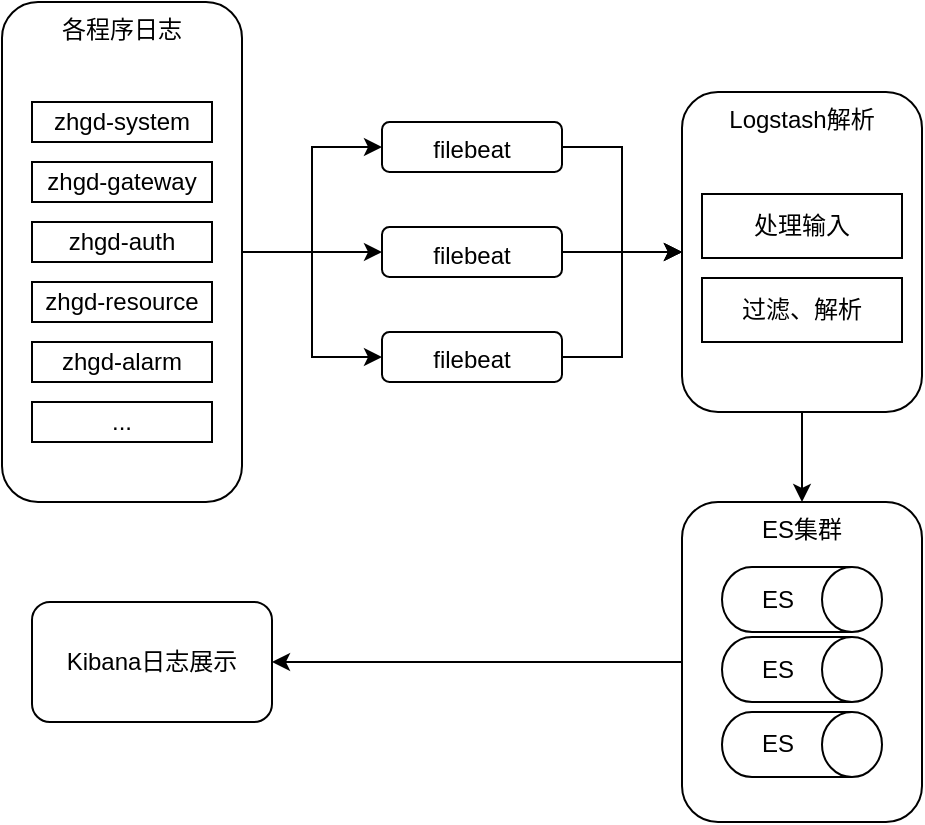 <mxfile version="21.1.1" type="github">
  <diagram id="C5RBs43oDa-KdzZeNtuy" name="Page-1">
    <mxGraphModel dx="1434" dy="792" grid="1" gridSize="10" guides="1" tooltips="1" connect="1" arrows="1" fold="1" page="1" pageScale="1" pageWidth="827" pageHeight="1169" math="0" shadow="0">
      <root>
        <mxCell id="WIyWlLk6GJQsqaUBKTNV-0" />
        <mxCell id="WIyWlLk6GJQsqaUBKTNV-1" parent="WIyWlLk6GJQsqaUBKTNV-0" />
        <mxCell id="OsXRu5IHjc4yldnsyBO6-8" value="" style="edgeStyle=orthogonalEdgeStyle;rounded=0;orthogonalLoop=1;jettySize=auto;html=1;" edge="1" parent="WIyWlLk6GJQsqaUBKTNV-1" source="OsXRu5IHjc4yldnsyBO6-0" target="OsXRu5IHjc4yldnsyBO6-7">
          <mxGeometry relative="1" as="geometry" />
        </mxCell>
        <mxCell id="OsXRu5IHjc4yldnsyBO6-10" value="" style="edgeStyle=orthogonalEdgeStyle;rounded=0;orthogonalLoop=1;jettySize=auto;html=1;" edge="1" parent="WIyWlLk6GJQsqaUBKTNV-1" source="OsXRu5IHjc4yldnsyBO6-0">
          <mxGeometry relative="1" as="geometry">
            <mxPoint x="270" y="295" as="targetPoint" />
          </mxGeometry>
        </mxCell>
        <mxCell id="OsXRu5IHjc4yldnsyBO6-15" style="edgeStyle=orthogonalEdgeStyle;rounded=0;orthogonalLoop=1;jettySize=auto;html=1;entryX=0;entryY=0.5;entryDx=0;entryDy=0;" edge="1" parent="WIyWlLk6GJQsqaUBKTNV-1" source="OsXRu5IHjc4yldnsyBO6-0" target="OsXRu5IHjc4yldnsyBO6-13">
          <mxGeometry relative="1" as="geometry" />
        </mxCell>
        <mxCell id="OsXRu5IHjc4yldnsyBO6-0" value="各程序日志" style="rounded=1;whiteSpace=wrap;html=1;verticalAlign=top;" vertex="1" parent="WIyWlLk6GJQsqaUBKTNV-1">
          <mxGeometry x="80" y="170" width="120" height="250" as="geometry" />
        </mxCell>
        <mxCell id="OsXRu5IHjc4yldnsyBO6-1" value="&lt;div&gt;zhgd-system&lt;/div&gt;" style="rounded=0;whiteSpace=wrap;html=1;" vertex="1" parent="WIyWlLk6GJQsqaUBKTNV-1">
          <mxGeometry x="95" y="220" width="90" height="20" as="geometry" />
        </mxCell>
        <mxCell id="OsXRu5IHjc4yldnsyBO6-2" value="&lt;div&gt;zhgd-gateway&lt;/div&gt;" style="rounded=0;whiteSpace=wrap;html=1;" vertex="1" parent="WIyWlLk6GJQsqaUBKTNV-1">
          <mxGeometry x="95" y="250" width="90" height="20" as="geometry" />
        </mxCell>
        <mxCell id="OsXRu5IHjc4yldnsyBO6-3" value="&lt;div&gt;zhgd-auth&lt;/div&gt;" style="rounded=0;whiteSpace=wrap;html=1;" vertex="1" parent="WIyWlLk6GJQsqaUBKTNV-1">
          <mxGeometry x="95" y="280" width="90" height="20" as="geometry" />
        </mxCell>
        <mxCell id="OsXRu5IHjc4yldnsyBO6-4" value="..." style="rounded=0;whiteSpace=wrap;html=1;" vertex="1" parent="WIyWlLk6GJQsqaUBKTNV-1">
          <mxGeometry x="95" y="370" width="90" height="20" as="geometry" />
        </mxCell>
        <mxCell id="OsXRu5IHjc4yldnsyBO6-5" value="&lt;div&gt;zhgd-alarm&lt;/div&gt;" style="rounded=0;whiteSpace=wrap;html=1;" vertex="1" parent="WIyWlLk6GJQsqaUBKTNV-1">
          <mxGeometry x="95" y="340" width="90" height="20" as="geometry" />
        </mxCell>
        <mxCell id="OsXRu5IHjc4yldnsyBO6-6" value="&lt;div&gt;zhgd-resource&lt;/div&gt;" style="rounded=0;whiteSpace=wrap;html=1;" vertex="1" parent="WIyWlLk6GJQsqaUBKTNV-1">
          <mxGeometry x="95" y="310" width="90" height="20" as="geometry" />
        </mxCell>
        <mxCell id="OsXRu5IHjc4yldnsyBO6-17" style="edgeStyle=orthogonalEdgeStyle;rounded=0;orthogonalLoop=1;jettySize=auto;html=1;entryX=0;entryY=0.5;entryDx=0;entryDy=0;" edge="1" parent="WIyWlLk6GJQsqaUBKTNV-1" source="OsXRu5IHjc4yldnsyBO6-7" target="OsXRu5IHjc4yldnsyBO6-16">
          <mxGeometry relative="1" as="geometry" />
        </mxCell>
        <mxCell id="OsXRu5IHjc4yldnsyBO6-7" value="filebeat" style="whiteSpace=wrap;html=1;verticalAlign=top;rounded=1;" vertex="1" parent="WIyWlLk6GJQsqaUBKTNV-1">
          <mxGeometry x="270" y="230" width="90" height="25" as="geometry" />
        </mxCell>
        <mxCell id="OsXRu5IHjc4yldnsyBO6-18" style="edgeStyle=orthogonalEdgeStyle;rounded=0;orthogonalLoop=1;jettySize=auto;html=1;entryX=0;entryY=0.5;entryDx=0;entryDy=0;" edge="1" parent="WIyWlLk6GJQsqaUBKTNV-1" source="OsXRu5IHjc4yldnsyBO6-12" target="OsXRu5IHjc4yldnsyBO6-16">
          <mxGeometry relative="1" as="geometry" />
        </mxCell>
        <mxCell id="OsXRu5IHjc4yldnsyBO6-12" value="filebeat" style="whiteSpace=wrap;html=1;verticalAlign=top;rounded=1;" vertex="1" parent="WIyWlLk6GJQsqaUBKTNV-1">
          <mxGeometry x="270" y="282.5" width="90" height="25" as="geometry" />
        </mxCell>
        <mxCell id="OsXRu5IHjc4yldnsyBO6-19" style="edgeStyle=orthogonalEdgeStyle;rounded=0;orthogonalLoop=1;jettySize=auto;html=1;entryX=0;entryY=0.5;entryDx=0;entryDy=0;" edge="1" parent="WIyWlLk6GJQsqaUBKTNV-1" source="OsXRu5IHjc4yldnsyBO6-13" target="OsXRu5IHjc4yldnsyBO6-16">
          <mxGeometry relative="1" as="geometry" />
        </mxCell>
        <mxCell id="OsXRu5IHjc4yldnsyBO6-13" value="filebeat" style="whiteSpace=wrap;html=1;verticalAlign=top;rounded=1;" vertex="1" parent="WIyWlLk6GJQsqaUBKTNV-1">
          <mxGeometry x="270" y="335" width="90" height="25" as="geometry" />
        </mxCell>
        <mxCell id="OsXRu5IHjc4yldnsyBO6-23" value="" style="edgeStyle=orthogonalEdgeStyle;rounded=0;orthogonalLoop=1;jettySize=auto;html=1;" edge="1" parent="WIyWlLk6GJQsqaUBKTNV-1" source="OsXRu5IHjc4yldnsyBO6-16" target="OsXRu5IHjc4yldnsyBO6-22">
          <mxGeometry relative="1" as="geometry" />
        </mxCell>
        <mxCell id="OsXRu5IHjc4yldnsyBO6-16" value="Logstash解析" style="rounded=1;whiteSpace=wrap;html=1;verticalAlign=top;" vertex="1" parent="WIyWlLk6GJQsqaUBKTNV-1">
          <mxGeometry x="420" y="215" width="120" height="160" as="geometry" />
        </mxCell>
        <mxCell id="OsXRu5IHjc4yldnsyBO6-20" value="处理输入" style="rounded=0;whiteSpace=wrap;html=1;" vertex="1" parent="WIyWlLk6GJQsqaUBKTNV-1">
          <mxGeometry x="430" y="266" width="100" height="32" as="geometry" />
        </mxCell>
        <mxCell id="OsXRu5IHjc4yldnsyBO6-21" value="过滤、解析" style="rounded=0;whiteSpace=wrap;html=1;" vertex="1" parent="WIyWlLk6GJQsqaUBKTNV-1">
          <mxGeometry x="430" y="308" width="100" height="32" as="geometry" />
        </mxCell>
        <mxCell id="OsXRu5IHjc4yldnsyBO6-29" value="" style="edgeStyle=orthogonalEdgeStyle;rounded=0;orthogonalLoop=1;jettySize=auto;html=1;" edge="1" parent="WIyWlLk6GJQsqaUBKTNV-1" source="OsXRu5IHjc4yldnsyBO6-22" target="OsXRu5IHjc4yldnsyBO6-28">
          <mxGeometry relative="1" as="geometry" />
        </mxCell>
        <mxCell id="OsXRu5IHjc4yldnsyBO6-22" value="ES集群" style="rounded=1;whiteSpace=wrap;html=1;verticalAlign=top;" vertex="1" parent="WIyWlLk6GJQsqaUBKTNV-1">
          <mxGeometry x="420" y="420" width="120" height="160" as="geometry" />
        </mxCell>
        <mxCell id="OsXRu5IHjc4yldnsyBO6-24" value="ES" style="shape=cylinder3;whiteSpace=wrap;html=1;boundedLbl=1;backgroundOutline=1;size=15;direction=south;" vertex="1" parent="WIyWlLk6GJQsqaUBKTNV-1">
          <mxGeometry x="440" y="452.5" width="80" height="32.5" as="geometry" />
        </mxCell>
        <mxCell id="OsXRu5IHjc4yldnsyBO6-25" value="ES" style="shape=cylinder3;whiteSpace=wrap;html=1;boundedLbl=1;backgroundOutline=1;size=15;direction=south;" vertex="1" parent="WIyWlLk6GJQsqaUBKTNV-1">
          <mxGeometry x="440" y="487.5" width="80" height="32.5" as="geometry" />
        </mxCell>
        <mxCell id="OsXRu5IHjc4yldnsyBO6-26" value="ES" style="shape=cylinder3;whiteSpace=wrap;html=1;boundedLbl=1;backgroundOutline=1;size=15;direction=south;" vertex="1" parent="WIyWlLk6GJQsqaUBKTNV-1">
          <mxGeometry x="440" y="525" width="80" height="32.5" as="geometry" />
        </mxCell>
        <mxCell id="OsXRu5IHjc4yldnsyBO6-28" value="Kibana日志展示" style="whiteSpace=wrap;html=1;verticalAlign=middle;rounded=1;" vertex="1" parent="WIyWlLk6GJQsqaUBKTNV-1">
          <mxGeometry x="95" y="470" width="120" height="60" as="geometry" />
        </mxCell>
      </root>
    </mxGraphModel>
  </diagram>
</mxfile>
